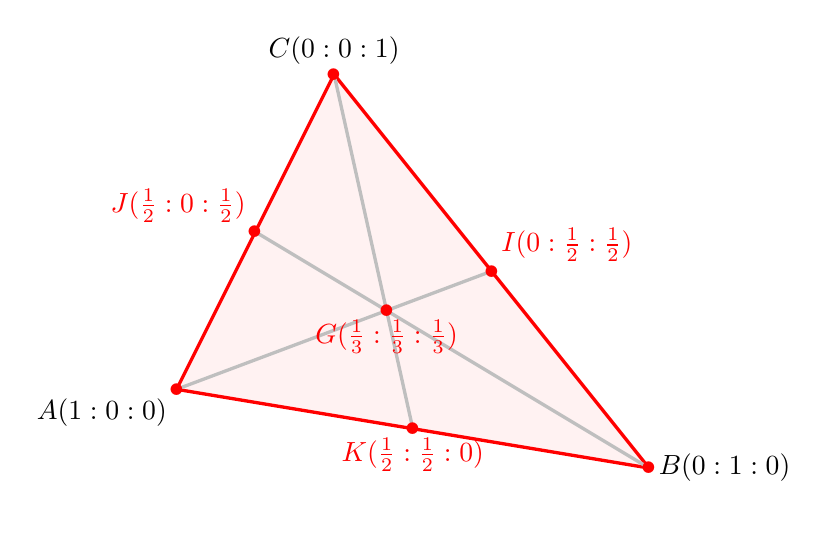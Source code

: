 \begin{tikzpicture}[scale=2]
\coordinate (A) at (0,0);
\coordinate (B) at (3,-0.5);
\coordinate (C) at (1,2);
\draw[red, fill=red!5, very thick] (A) -- (B) -- (C) -- cycle;
\node at (A) [below left] {$A(1:0:0)$};
\node at (B) [right] {$B(0:1:0)$};
\node at (C) [above] {$C(0:0:1)$};


\def\u{0.3}
\def\v{0.2}

% coord bary 1-u-v, u, v
% Attention ! pas d'espace dans les coordonnées 
\coordinate (Q) at (barycentric cs:A=1,B=1,C=0);
\draw[gray!50, very thick] (C) -- (Q);
\node[scale=4,red] at (Q) {.};
\node[below,red] at (Q) {$K(\frac12:\frac12:0)$};

\coordinate (Q) at (barycentric cs:A=0,B=1,C=1);
\draw[gray!50, very thick] (A) -- (Q);
\node[scale=4,red] at (Q) {.};
\node[above right,red] at (Q) {$I(0:\frac12:\frac12)$};

\coordinate (Q) at (barycentric cs:A=1,B=0,C=1);
\draw[gray!50, very thick] (B) -- (Q);
\node[scale=4,red] at (Q) {.};
\node[above left,red] at (Q) {$J(\frac12:0:\frac12)$};

\coordinate (Q) at (barycentric cs:A=1,B=1,C=1);
\node[scale=4,red] at (Q) {.};
\node[below,red] at (Q) {$G(\frac13:\frac13:\frac13)$};

\node[scale=4,red] at (A) {.};
\node[scale=4,red] at (B) {.};
\node[scale=4,red] at (C) {.};

\end{tikzpicture}
